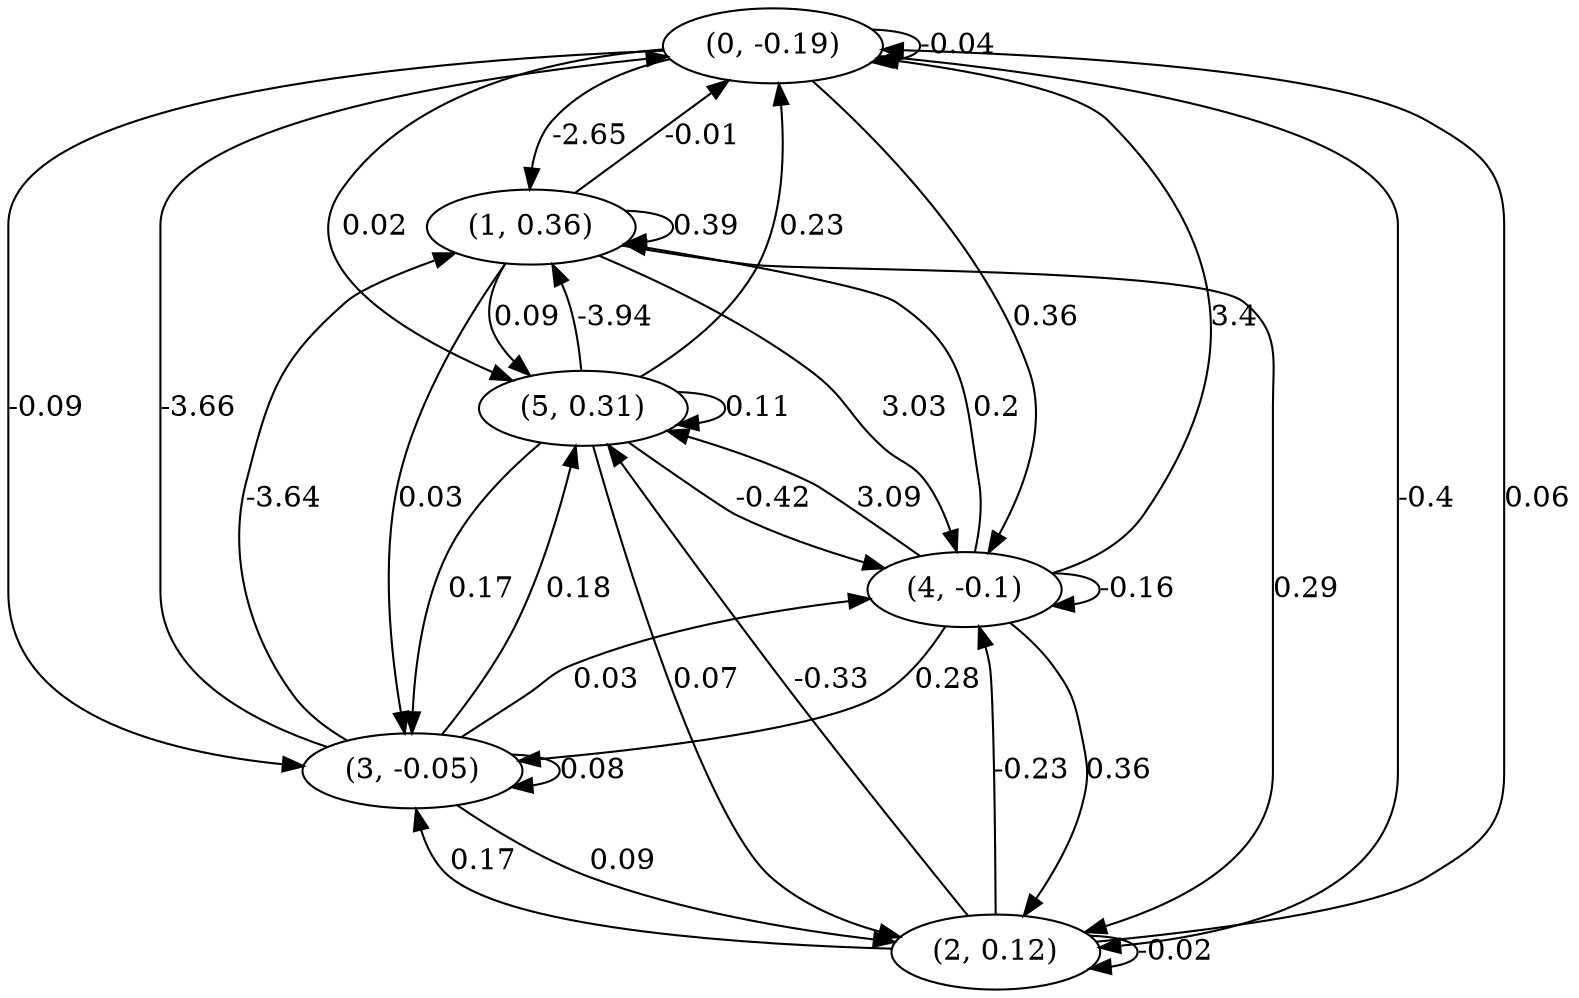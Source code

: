digraph {
    0 [ label = "(0, -0.19)" ]
    1 [ label = "(1, 0.36)" ]
    2 [ label = "(2, 0.12)" ]
    3 [ label = "(3, -0.05)" ]
    4 [ label = "(4, -0.1)" ]
    5 [ label = "(5, 0.31)" ]
    0 -> 0 [ label = "-0.04" ]
    1 -> 1 [ label = "0.39" ]
    2 -> 2 [ label = "-0.02" ]
    3 -> 3 [ label = "0.08" ]
    4 -> 4 [ label = "-0.16" ]
    5 -> 5 [ label = "0.11" ]
    1 -> 0 [ label = "-0.01" ]
    2 -> 0 [ label = "0.06" ]
    3 -> 0 [ label = "-3.66" ]
    4 -> 0 [ label = "3.4" ]
    5 -> 0 [ label = "0.23" ]
    0 -> 1 [ label = "-2.65" ]
    3 -> 1 [ label = "-3.64" ]
    4 -> 1 [ label = "0.2" ]
    5 -> 1 [ label = "-3.94" ]
    0 -> 2 [ label = "-0.4" ]
    1 -> 2 [ label = "0.29" ]
    3 -> 2 [ label = "0.09" ]
    4 -> 2 [ label = "0.36" ]
    5 -> 2 [ label = "0.07" ]
    0 -> 3 [ label = "-0.09" ]
    1 -> 3 [ label = "0.03" ]
    2 -> 3 [ label = "0.17" ]
    4 -> 3 [ label = "0.28" ]
    5 -> 3 [ label = "0.17" ]
    0 -> 4 [ label = "0.36" ]
    1 -> 4 [ label = "3.03" ]
    2 -> 4 [ label = "-0.23" ]
    3 -> 4 [ label = "0.03" ]
    5 -> 4 [ label = "-0.42" ]
    0 -> 5 [ label = "0.02" ]
    1 -> 5 [ label = "0.09" ]
    2 -> 5 [ label = "-0.33" ]
    3 -> 5 [ label = "0.18" ]
    4 -> 5 [ label = "3.09" ]
}

